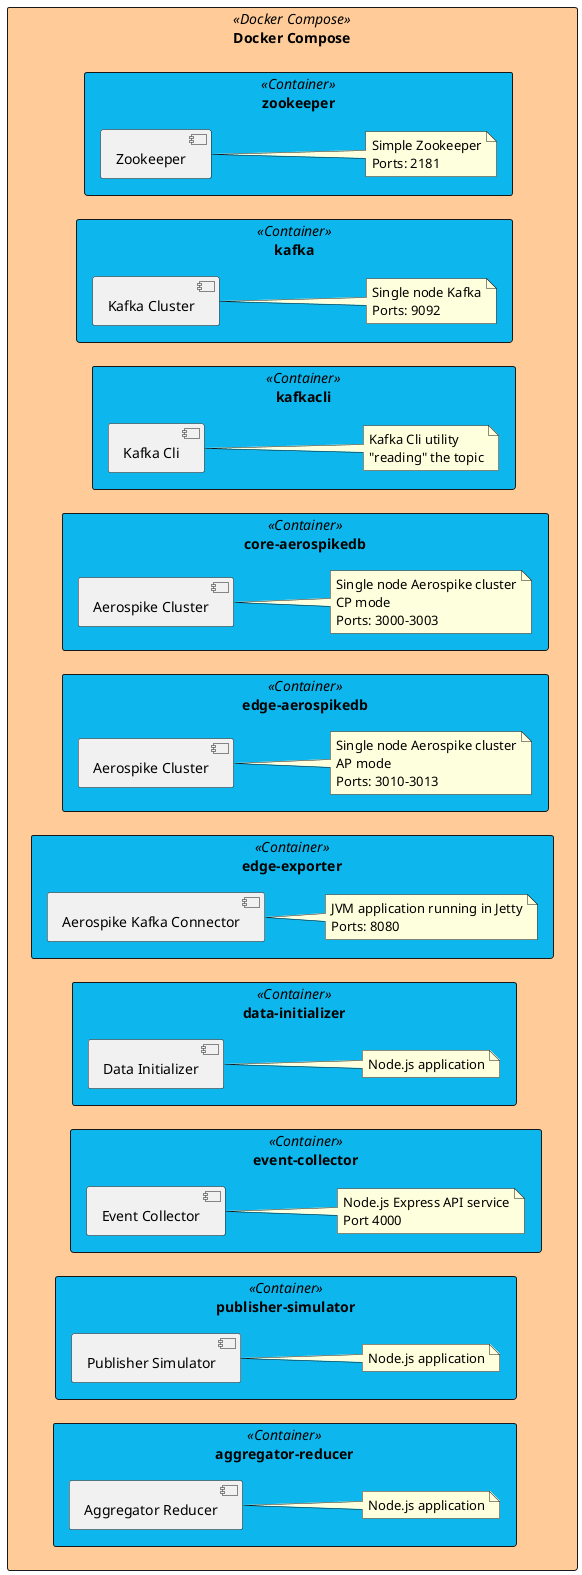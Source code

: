 @startuml
left to right direction
skinparam componentStyle uml2
skinparam rectangle {
    backgroundColor<<Container>> #0db7ed
    backgroundColor<<Docker Compose>> #FFCC99
}

rectangle "Docker Compose" <<Docker Compose>> {
    rectangle "zookeeper" <<Container>>{
        [Zookeeper]
        note right of [Zookeeper]
        Simple Zookeeper
        Ports: 2181
        end note
    }
    rectangle "kafka" <<Container>>{
        [Kafka Cluster]
        note right of [Kafka Cluster]
        Single node Kafka
        Ports: 9092
        end note
    }
    rectangle "kafkacli" <<Container>>{
        [Kafka Cli]
        note right of [Kafka Cli]
        Kafka Cli utility 
        "reading" the topic
        end note
    }
    rectangle "core-aerospikedb" <<Container>>{
        [Aerospike Cluster] as core
        note right of core
        Single node Aerospike cluster
        CP mode
        Ports: 3000-3003
        end note
    }
    rectangle "edge-aerospikedb" <<Container>>{
        [Aerospike Cluster] as edge
        note right of edge
        Single node Aerospike cluster
        AP mode
        Ports: 3010-3013
        end note
    }
    rectangle "edge-exporter" <<Container>>{
        [Aerospike Kafka Connector]
        note right of [Aerospike Kafka Connector]
        JVM application running in Jetty
        Ports: 8080
        end note

    }
    rectangle "data-initializer" <<Container>>{
        [Data Initializer]
        note right of [Data Initializer]
        Node.js application
        end note
    }
    rectangle "event-collector" <<Container>>{
        [Event Collector]
        note right of [Event Collector]
        Node.js Express API service
        Port 4000
        end note
    }
    rectangle "publisher-simulator" <<Container>>{
        [Publisher Simulator]
        note right of [Publisher Simulator]
        Node.js application
        end note
    }
    rectangle "aggregator-reducer" <<Container>>{
        [Aggregator Reducer]
        note right of [Aggregator Reducer]
        Node.js application
        end note
    }
}


@enduml